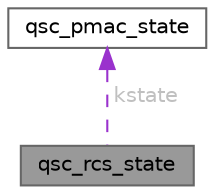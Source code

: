 digraph "qsc_rcs_state"
{
 // LATEX_PDF_SIZE
  bgcolor="transparent";
  edge [fontname=Helvetica,fontsize=10,labelfontname=Helvetica,labelfontsize=10];
  node [fontname=Helvetica,fontsize=10,shape=box,height=0.2,width=0.4];
  Node1 [id="Node000001",label="qsc_rcs_state",height=0.2,width=0.4,color="gray40", fillcolor="grey60", style="filled", fontcolor="black",tooltip="The internal state structure containing the round-key array."];
  Node2 -> Node1 [id="edge2_Node000001_Node000002",dir="back",color="darkorchid3",style="dashed",tooltip=" ",label=" kstate",fontcolor="grey" ];
  Node2 [id="Node000002",label="qsc_pmac_state",height=0.2,width=0.4,color="gray40", fillcolor="white", style="filled",URL="$structqsc__pmac__state.html",tooltip="The pmac state."];
}
